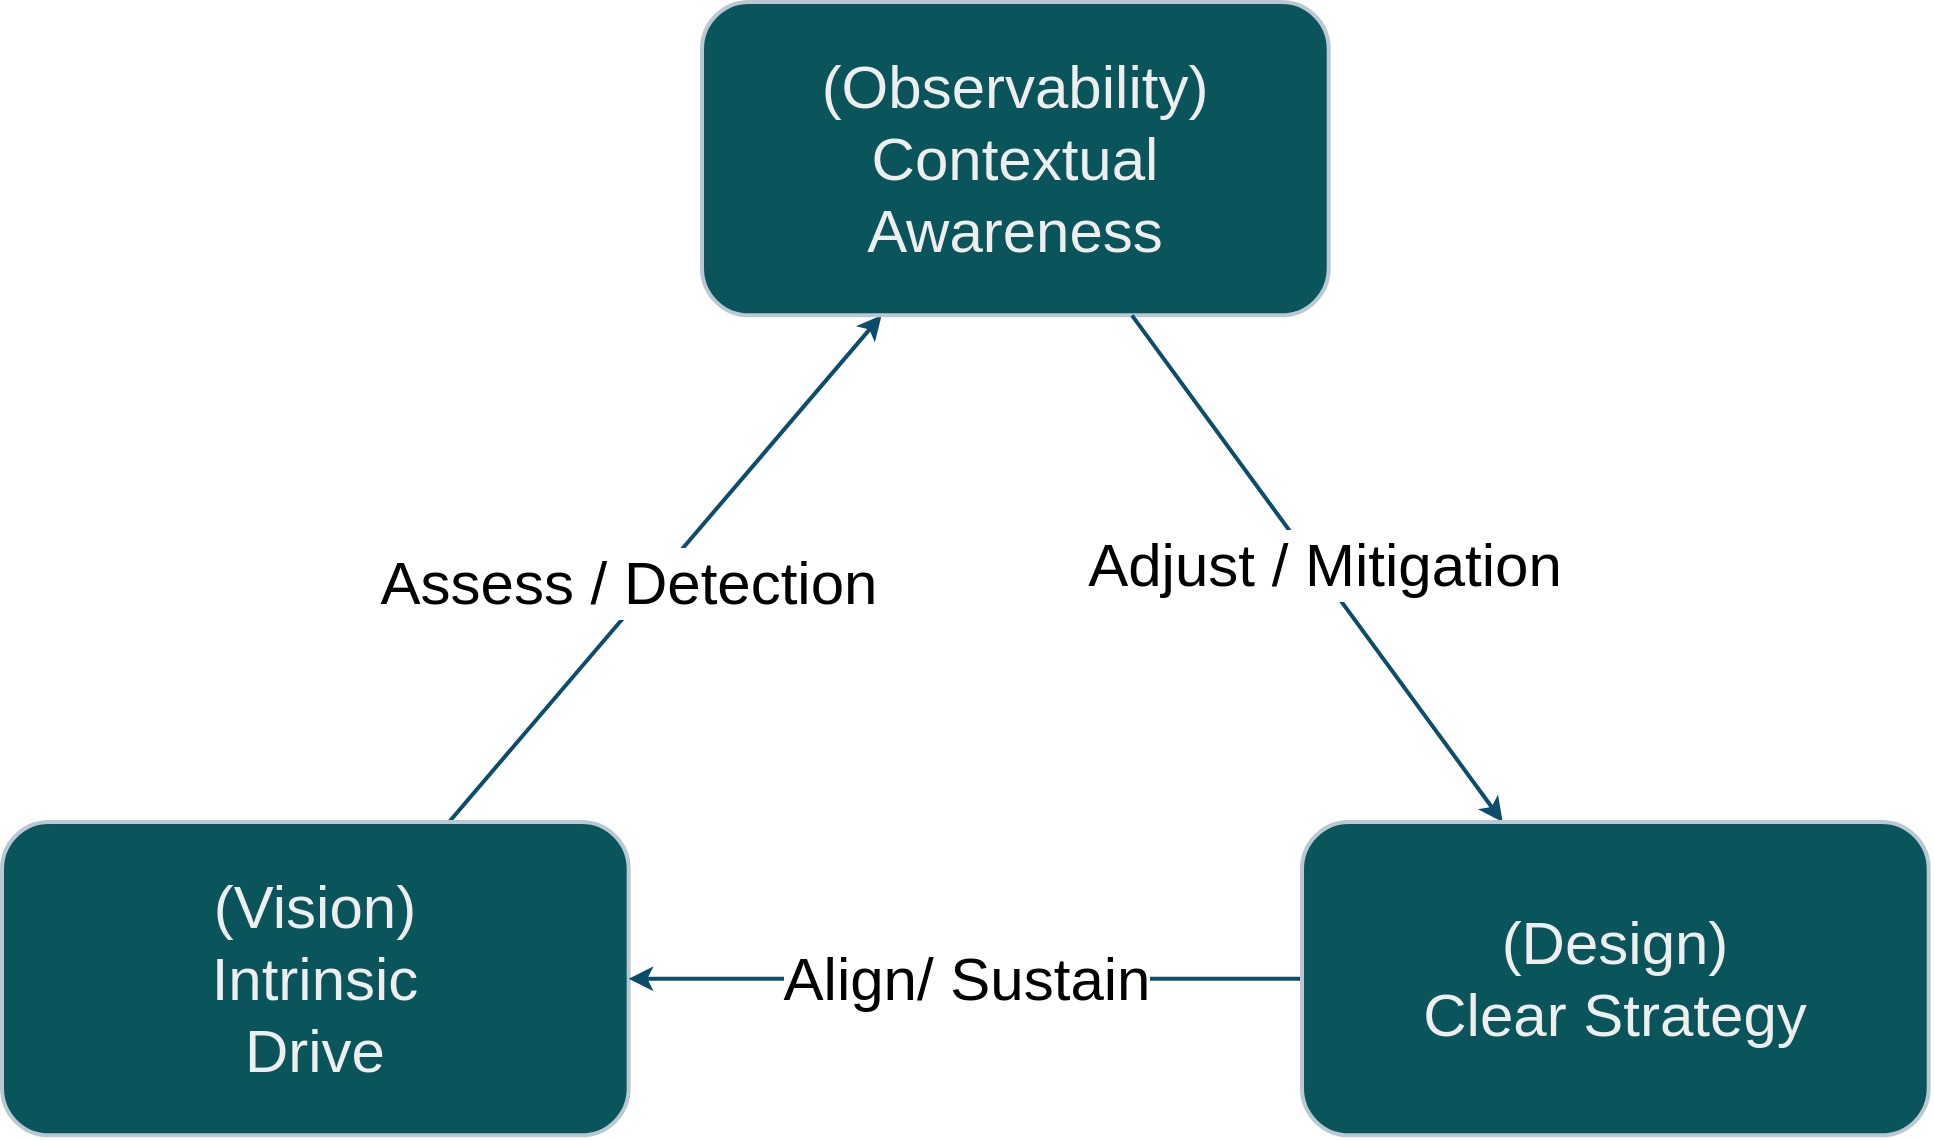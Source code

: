 <mxfile>
    <diagram id="piIeMQWpUwdeLsbxhuyu" name="Page-1">
        <mxGraphModel dx="984" dy="800" grid="1" gridSize="10" guides="1" tooltips="1" connect="1" arrows="1" fold="1" page="1" pageScale="1" pageWidth="1200" pageHeight="800" math="0" shadow="0">
            <root>
                <mxCell id="0"/>
                <mxCell id="1" parent="0"/>
                <mxCell id="11" style="orthogonalLoop=1;jettySize=auto;html=1;strokeColor=#0B4D6A;strokeWidth=2;" parent="1" source="20" target="5" edge="1">
                    <mxGeometry relative="1" as="geometry">
                        <mxPoint x="332.297" y="400.003" as="sourcePoint"/>
                    </mxGeometry>
                </mxCell>
                <mxCell id="16" value="Assess / Detection" style="edgeLabel;html=1;align=center;verticalAlign=middle;resizable=0;points=[];fontSize=30;" parent="11" vertex="1" connectable="0">
                    <mxGeometry x="0.472" y="1" relative="1" as="geometry">
                        <mxPoint x="-69" y="67" as="offset"/>
                    </mxGeometry>
                </mxCell>
                <mxCell id="5" value="&lt;font&gt;&lt;span style=&quot;font-size: 30px&quot;&gt;(Observability)&lt;br&gt;Contextual&lt;br&gt;Awareness&lt;/span&gt;&lt;/font&gt;" style="whiteSpace=wrap;html=1;rounded=1;fillColor=#09555B;strokeColor=#BAC8D3;fontColor=#EEEEEE;strokeWidth=2;" parent="1" vertex="1">
                    <mxGeometry x="420.003" y="30" width="313.333" height="156.667" as="geometry"/>
                </mxCell>
                <mxCell id="12" style="edgeStyle=none;orthogonalLoop=1;jettySize=auto;html=1;strokeColor=#0B4D6A;strokeWidth=2;fontSize=30;" parent="1" edge="1">
                    <mxGeometry relative="1" as="geometry">
                        <mxPoint x="820.353" y="440" as="targetPoint"/>
                        <mxPoint x="634.987" y="186.667" as="sourcePoint"/>
                    </mxGeometry>
                </mxCell>
                <mxCell id="17" value="Adjust / Mitigation" style="edgeLabel;html=1;align=center;verticalAlign=middle;resizable=0;points=[];fontSize=30;" parent="12" vertex="1" connectable="0">
                    <mxGeometry x="-0.249" y="-1" relative="1" as="geometry">
                        <mxPoint x="27" y="28" as="offset"/>
                    </mxGeometry>
                </mxCell>
                <mxCell id="20" value="&lt;font&gt;&lt;span style=&quot;font-size: 30px&quot;&gt;(Vision)&lt;br&gt;Intrinsic &lt;br&gt;Drive&lt;/span&gt;&lt;/font&gt;" style="whiteSpace=wrap;html=1;rounded=1;fillColor=#09555B;strokeColor=#BAC8D3;fontColor=#EEEEEE;strokeWidth=2;" parent="1" vertex="1">
                    <mxGeometry x="70.003" y="440" width="313.333" height="156.667" as="geometry"/>
                </mxCell>
                <mxCell id="22" value="Align/ Sustain" style="edgeStyle=none;html=1;fontSize=30;strokeColor=#0B4D6A;strokeWidth=2;" parent="1" source="21" target="20" edge="1">
                    <mxGeometry relative="1" as="geometry"/>
                </mxCell>
                <mxCell id="21" value="&lt;span style=&quot;font-size: 30px&quot;&gt;(Design)&lt;br&gt;Clear Strategy&lt;/span&gt;" style="whiteSpace=wrap;html=1;rounded=1;fillColor=#09555B;strokeColor=#BAC8D3;fontColor=#EEEEEE;strokeWidth=2;" parent="1" vertex="1">
                    <mxGeometry x="720.003" y="440" width="313.333" height="156.667" as="geometry"/>
                </mxCell>
            </root>
        </mxGraphModel>
    </diagram>
</mxfile>